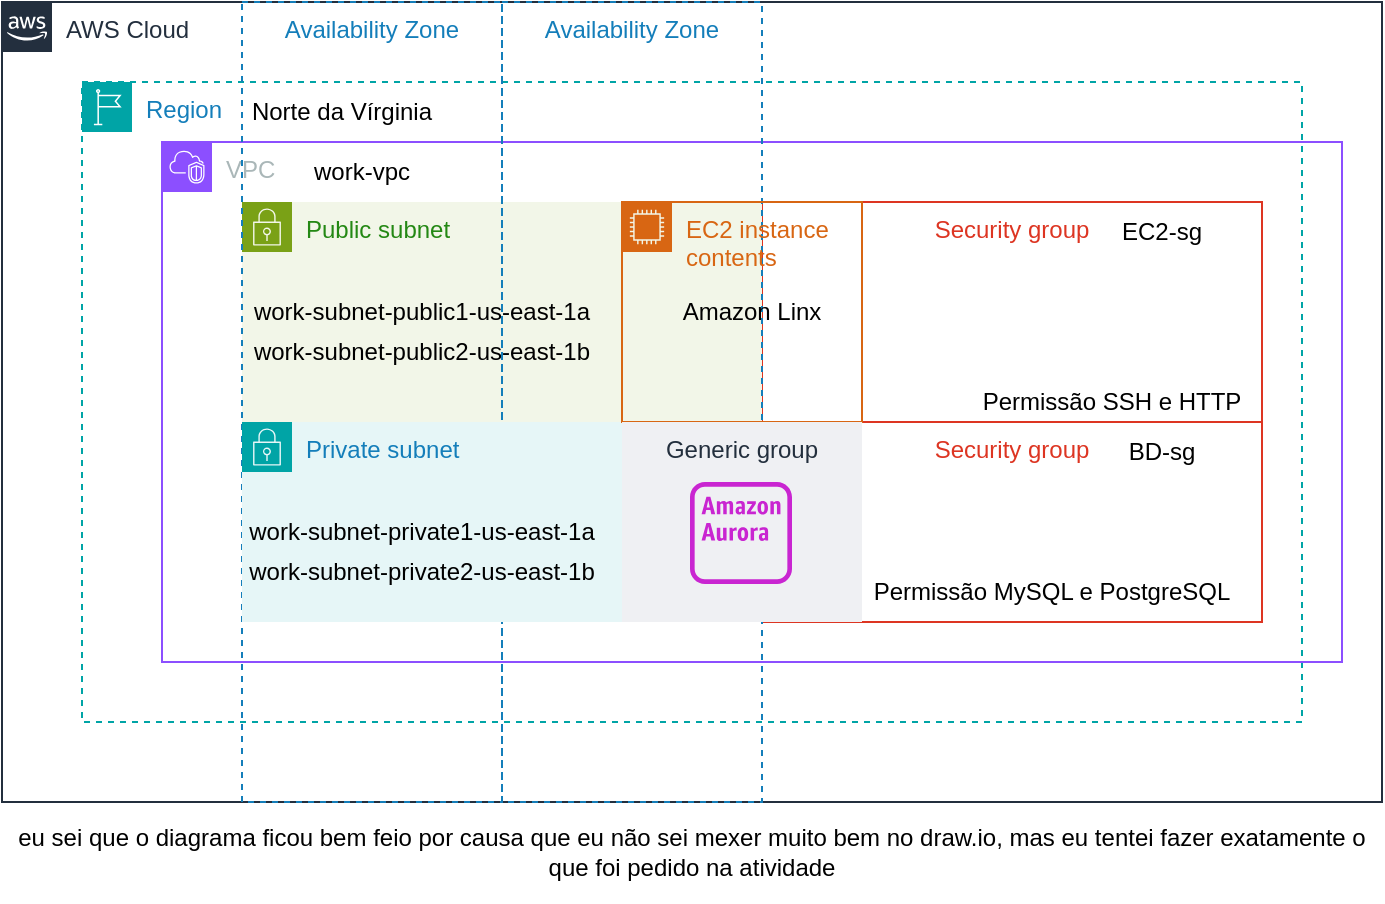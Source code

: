 <mxfile version="24.8.6">
  <diagram name="Página-1" id="cKh4EJFLwLbbTay8rVU6">
    <mxGraphModel dx="1005" dy="460" grid="1" gridSize="10" guides="1" tooltips="1" connect="1" arrows="1" fold="1" page="1" pageScale="1" pageWidth="827" pageHeight="1169" math="0" shadow="0">
      <root>
        <mxCell id="0" />
        <mxCell id="1" parent="0" />
        <mxCell id="GzRqOOSzLPQwJv5KDEWd-1" value="AWS Cloud" style="points=[[0,0],[0.25,0],[0.5,0],[0.75,0],[1,0],[1,0.25],[1,0.5],[1,0.75],[1,1],[0.75,1],[0.5,1],[0.25,1],[0,1],[0,0.75],[0,0.5],[0,0.25]];outlineConnect=0;gradientColor=none;html=1;whiteSpace=wrap;fontSize=12;fontStyle=0;container=1;pointerEvents=0;collapsible=0;recursiveResize=0;shape=mxgraph.aws4.group;grIcon=mxgraph.aws4.group_aws_cloud_alt;strokeColor=#232F3E;fillColor=none;verticalAlign=top;align=left;spacingLeft=30;fontColor=#232F3E;dashed=0;" parent="1" vertex="1">
          <mxGeometry x="70" y="40" width="690" height="400" as="geometry" />
        </mxCell>
        <mxCell id="GzRqOOSzLPQwJv5KDEWd-2" value="Region" style="points=[[0,0],[0.25,0],[0.5,0],[0.75,0],[1,0],[1,0.25],[1,0.5],[1,0.75],[1,1],[0.75,1],[0.5,1],[0.25,1],[0,1],[0,0.75],[0,0.5],[0,0.25]];outlineConnect=0;gradientColor=none;html=1;whiteSpace=wrap;fontSize=12;fontStyle=0;container=1;pointerEvents=0;collapsible=0;recursiveResize=0;shape=mxgraph.aws4.group;grIcon=mxgraph.aws4.group_region;strokeColor=#00A4A6;fillColor=none;verticalAlign=top;align=left;spacingLeft=30;fontColor=#147EBA;dashed=1;" parent="1" vertex="1">
          <mxGeometry x="110" y="80" width="610" height="320" as="geometry" />
        </mxCell>
        <mxCell id="GzRqOOSzLPQwJv5KDEWd-8" value="Norte da Vírginia" style="text;html=1;align=center;verticalAlign=middle;whiteSpace=wrap;rounded=0;" parent="GzRqOOSzLPQwJv5KDEWd-2" vertex="1">
          <mxGeometry x="70" width="120" height="30" as="geometry" />
        </mxCell>
        <mxCell id="GzRqOOSzLPQwJv5KDEWd-3" value="VPC" style="points=[[0,0],[0.25,0],[0.5,0],[0.75,0],[1,0],[1,0.25],[1,0.5],[1,0.75],[1,1],[0.75,1],[0.5,1],[0.25,1],[0,1],[0,0.75],[0,0.5],[0,0.25]];outlineConnect=0;gradientColor=none;html=1;whiteSpace=wrap;fontSize=12;fontStyle=0;container=1;pointerEvents=0;collapsible=0;recursiveResize=0;shape=mxgraph.aws4.group;grIcon=mxgraph.aws4.group_vpc2;strokeColor=#8C4FFF;fillColor=none;verticalAlign=top;align=left;spacingLeft=30;fontColor=#AAB7B8;dashed=0;" parent="1" vertex="1">
          <mxGeometry x="150" y="110" width="590" height="260" as="geometry" />
        </mxCell>
        <mxCell id="GzRqOOSzLPQwJv5KDEWd-9" value="work-vpc" style="text;html=1;align=center;verticalAlign=middle;whiteSpace=wrap;rounded=0;" parent="GzRqOOSzLPQwJv5KDEWd-3" vertex="1">
          <mxGeometry x="50" width="100" height="30" as="geometry" />
        </mxCell>
        <mxCell id="VtiRzScKjgBm0Khqw25W-10" value="Security group" style="fillColor=none;strokeColor=#DD3522;verticalAlign=top;fontStyle=0;fontColor=#DD3522;whiteSpace=wrap;html=1;" vertex="1" parent="GzRqOOSzLPQwJv5KDEWd-3">
          <mxGeometry x="300" y="30" width="250" height="110" as="geometry" />
        </mxCell>
        <mxCell id="VtiRzScKjgBm0Khqw25W-11" value="Security group" style="fillColor=none;strokeColor=#DD3522;verticalAlign=top;fontStyle=0;fontColor=#DD3522;whiteSpace=wrap;html=1;" vertex="1" parent="GzRqOOSzLPQwJv5KDEWd-3">
          <mxGeometry x="300" y="140" width="250" height="100" as="geometry" />
        </mxCell>
        <mxCell id="VtiRzScKjgBm0Khqw25W-12" value="EC2-sg" style="text;html=1;align=center;verticalAlign=middle;whiteSpace=wrap;rounded=0;" vertex="1" parent="GzRqOOSzLPQwJv5KDEWd-3">
          <mxGeometry x="450" y="30" width="100" height="30" as="geometry" />
        </mxCell>
        <mxCell id="VtiRzScKjgBm0Khqw25W-26" value="BD-sg" style="text;html=1;align=center;verticalAlign=middle;whiteSpace=wrap;rounded=0;" vertex="1" parent="GzRqOOSzLPQwJv5KDEWd-3">
          <mxGeometry x="450" y="140" width="100" height="30" as="geometry" />
        </mxCell>
        <mxCell id="VtiRzScKjgBm0Khqw25W-27" value="Permissão SSH e HTTP" style="text;html=1;align=center;verticalAlign=middle;whiteSpace=wrap;rounded=0;" vertex="1" parent="GzRqOOSzLPQwJv5KDEWd-3">
          <mxGeometry x="370" y="115" width="210" height="30" as="geometry" />
        </mxCell>
        <mxCell id="VtiRzScKjgBm0Khqw25W-28" value="Permissão MySQL e PostgreSQL" style="text;html=1;align=center;verticalAlign=middle;whiteSpace=wrap;rounded=0;" vertex="1" parent="GzRqOOSzLPQwJv5KDEWd-3">
          <mxGeometry x="310" y="210" width="270" height="30" as="geometry" />
        </mxCell>
        <mxCell id="GzRqOOSzLPQwJv5KDEWd-4" value="Public subnet" style="points=[[0,0],[0.25,0],[0.5,0],[0.75,0],[1,0],[1,0.25],[1,0.5],[1,0.75],[1,1],[0.75,1],[0.5,1],[0.25,1],[0,1],[0,0.75],[0,0.5],[0,0.25]];outlineConnect=0;gradientColor=none;html=1;whiteSpace=wrap;fontSize=12;fontStyle=0;container=1;pointerEvents=0;collapsible=0;recursiveResize=0;shape=mxgraph.aws4.group;grIcon=mxgraph.aws4.group_security_group;grStroke=0;strokeColor=#7AA116;fillColor=#F2F6E8;verticalAlign=top;align=left;spacingLeft=30;fontColor=#248814;dashed=0;" parent="GzRqOOSzLPQwJv5KDEWd-3" vertex="1">
          <mxGeometry x="40" y="30" width="260" height="110" as="geometry" />
        </mxCell>
        <mxCell id="VtiRzScKjgBm0Khqw25W-2" value="work-subnet-public1-us-east-1a" style="text;html=1;align=center;verticalAlign=middle;whiteSpace=wrap;rounded=0;" vertex="1" parent="GzRqOOSzLPQwJv5KDEWd-4">
          <mxGeometry x="-50" y="40" width="280" height="30" as="geometry" />
        </mxCell>
        <mxCell id="VtiRzScKjgBm0Khqw25W-5" value="work-subnet-public2-us-east-1b" style="text;html=1;align=center;verticalAlign=middle;whiteSpace=wrap;rounded=0;" vertex="1" parent="GzRqOOSzLPQwJv5KDEWd-4">
          <mxGeometry x="-10" y="60" width="200" height="30" as="geometry" />
        </mxCell>
        <mxCell id="VtiRzScKjgBm0Khqw25W-13" value="Availability Zone" style="fillColor=none;strokeColor=#147EBA;dashed=1;verticalAlign=top;fontStyle=0;fontColor=#147EBA;whiteSpace=wrap;html=1;" vertex="1" parent="GzRqOOSzLPQwJv5KDEWd-4">
          <mxGeometry y="-100" width="130" height="400" as="geometry" />
        </mxCell>
        <mxCell id="VtiRzScKjgBm0Khqw25W-14" value="Availability Zone" style="fillColor=none;strokeColor=#147EBA;dashed=1;verticalAlign=top;fontStyle=0;fontColor=#147EBA;whiteSpace=wrap;html=1;" vertex="1" parent="GzRqOOSzLPQwJv5KDEWd-4">
          <mxGeometry x="130" y="-100" width="130" height="400" as="geometry" />
        </mxCell>
        <mxCell id="VtiRzScKjgBm0Khqw25W-31" value="Amazon Linx" style="text;html=1;align=center;verticalAlign=middle;whiteSpace=wrap;rounded=0;" vertex="1" parent="GzRqOOSzLPQwJv5KDEWd-3">
          <mxGeometry x="250" y="70" width="90" height="30" as="geometry" />
        </mxCell>
        <mxCell id="GzRqOOSzLPQwJv5KDEWd-7" value="Private subnet" style="points=[[0,0],[0.25,0],[0.5,0],[0.75,0],[1,0],[1,0.25],[1,0.5],[1,0.75],[1,1],[0.75,1],[0.5,1],[0.25,1],[0,1],[0,0.75],[0,0.5],[0,0.25]];outlineConnect=0;gradientColor=none;html=1;whiteSpace=wrap;fontSize=12;fontStyle=0;container=1;pointerEvents=0;collapsible=0;recursiveResize=0;shape=mxgraph.aws4.group;grIcon=mxgraph.aws4.group_security_group;grStroke=0;strokeColor=#00A4A6;fillColor=#E6F6F7;verticalAlign=top;align=left;spacingLeft=30;fontColor=#147EBA;dashed=0;" parent="1" vertex="1">
          <mxGeometry x="190" y="250" width="260" height="100" as="geometry" />
        </mxCell>
        <mxCell id="VtiRzScKjgBm0Khqw25W-8" value="work-subnet-private1-us-east-1a" style="text;html=1;align=center;verticalAlign=middle;whiteSpace=wrap;rounded=0;" vertex="1" parent="GzRqOOSzLPQwJv5KDEWd-7">
          <mxGeometry x="-50" y="40" width="280" height="30" as="geometry" />
        </mxCell>
        <mxCell id="VtiRzScKjgBm0Khqw25W-9" value="work-subnet-private2-us-east-1b" style="text;html=1;align=center;verticalAlign=middle;whiteSpace=wrap;rounded=0;" vertex="1" parent="GzRqOOSzLPQwJv5KDEWd-7">
          <mxGeometry x="-50" y="60" width="280" height="30" as="geometry" />
        </mxCell>
        <mxCell id="VtiRzScKjgBm0Khqw25W-30" value="EC2 instance contents" style="points=[[0,0],[0.25,0],[0.5,0],[0.75,0],[1,0],[1,0.25],[1,0.5],[1,0.75],[1,1],[0.75,1],[0.5,1],[0.25,1],[0,1],[0,0.75],[0,0.5],[0,0.25]];outlineConnect=0;gradientColor=none;html=1;whiteSpace=wrap;fontSize=12;fontStyle=0;container=1;pointerEvents=0;collapsible=0;recursiveResize=0;shape=mxgraph.aws4.group;grIcon=mxgraph.aws4.group_ec2_instance_contents;strokeColor=#D86613;fillColor=none;verticalAlign=top;align=left;spacingLeft=30;fontColor=#D86613;dashed=0;" vertex="1" parent="1">
          <mxGeometry x="380" y="140" width="120" height="110" as="geometry" />
        </mxCell>
        <mxCell id="VtiRzScKjgBm0Khqw25W-33" value="Generic group" style="fillColor=#EFF0F3;strokeColor=none;dashed=0;verticalAlign=top;fontStyle=0;fontColor=#232F3D;whiteSpace=wrap;html=1;" vertex="1" parent="1">
          <mxGeometry x="380" y="250" width="120" height="100" as="geometry" />
        </mxCell>
        <mxCell id="VtiRzScKjgBm0Khqw25W-34" value="" style="sketch=0;outlineConnect=0;fontColor=#232F3E;gradientColor=none;fillColor=#C925D1;strokeColor=none;dashed=0;verticalLabelPosition=bottom;verticalAlign=top;align=center;html=1;fontSize=12;fontStyle=0;aspect=fixed;pointerEvents=1;shape=mxgraph.aws4.aurora_instance_alt;" vertex="1" parent="1">
          <mxGeometry x="414" y="280" width="51" height="51" as="geometry" />
        </mxCell>
        <mxCell id="VtiRzScKjgBm0Khqw25W-36" value="eu sei que o diagrama ficou bem feio por causa que eu não sei mexer muito bem no draw.io, mas eu tentei fazer exatamente o que foi pedido na atividade" style="text;html=1;align=center;verticalAlign=middle;whiteSpace=wrap;rounded=0;" vertex="1" parent="1">
          <mxGeometry x="70" y="440" width="690" height="50" as="geometry" />
        </mxCell>
      </root>
    </mxGraphModel>
  </diagram>
</mxfile>
